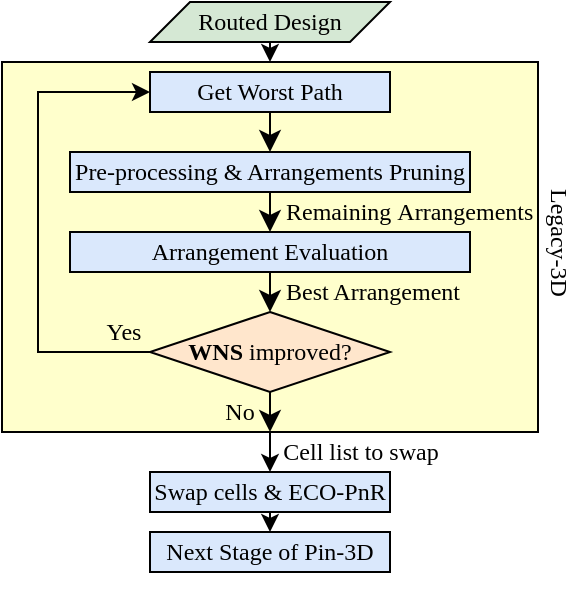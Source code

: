 <mxfile version="24.3.1" type="github" pages="2">
  <diagram name="Page-1" id="XErxERJ1ZHLDVIIJKSSp">
    <mxGraphModel dx="1233" dy="1164" grid="0" gridSize="10" guides="1" tooltips="1" connect="1" arrows="1" fold="1" page="0" pageScale="1" pageWidth="850" pageHeight="1100" background="none" math="0" shadow="0">
      <root>
        <mxCell id="0" />
        <mxCell id="1" parent="0" />
        <mxCell id="jLSsSlZWC7ViVXlGuK6f-1" style="edgeStyle=orthogonalEdgeStyle;rounded=0;orthogonalLoop=1;jettySize=auto;html=1;exitX=0.5;exitY=1;exitDx=0;exitDy=0;entryX=0.5;entryY=0;entryDx=0;entryDy=0;" parent="1" target="jLSsSlZWC7ViVXlGuK6f-22" edge="1">
          <mxGeometry relative="1" as="geometry">
            <mxPoint x="363" y="20" as="sourcePoint" />
          </mxGeometry>
        </mxCell>
        <mxCell id="jLSsSlZWC7ViVXlGuK6f-2" value="" style="rounded=0;whiteSpace=wrap;html=1;fillColor=#FFFFCC;strokeColor=#000000;" parent="1" vertex="1">
          <mxGeometry x="229" y="-165" width="268" height="185" as="geometry" />
        </mxCell>
        <mxCell id="QQOnf1ZI_L-p0ae3JQfT-3" style="edgeStyle=orthogonalEdgeStyle;rounded=0;orthogonalLoop=1;jettySize=auto;html=1;exitX=0.5;exitY=1;exitDx=0;exitDy=0;entryX=0.5;entryY=0;entryDx=0;entryDy=0;" edge="1" parent="1" source="jLSsSlZWC7ViVXlGuK6f-4" target="jLSsSlZWC7ViVXlGuK6f-2">
          <mxGeometry relative="1" as="geometry" />
        </mxCell>
        <mxCell id="jLSsSlZWC7ViVXlGuK6f-4" value="Routed Design" style="shape=parallelogram;perimeter=parallelogramPerimeter;whiteSpace=wrap;html=1;fixedSize=1;fontFamily=Times New Roman;fillColor=#d5e8d4;strokeColor=#000000;" parent="1" vertex="1">
          <mxGeometry x="303" y="-195" width="120" height="20" as="geometry" />
        </mxCell>
        <mxCell id="jLSsSlZWC7ViVXlGuK6f-5" style="edgeStyle=none;curved=1;rounded=0;orthogonalLoop=1;jettySize=auto;html=1;exitX=0.5;exitY=1;exitDx=0;exitDy=0;entryX=0.5;entryY=0;entryDx=0;entryDy=0;fontSize=12;startSize=8;endSize=8;strokeColor=#000000;fontColor=#000000;fillColor=#ffe6cc;" parent="1" source="jLSsSlZWC7ViVXlGuK6f-6" target="jLSsSlZWC7ViVXlGuK6f-8" edge="1">
          <mxGeometry relative="1" as="geometry">
            <mxPoint x="311" y="-133" as="sourcePoint" />
          </mxGeometry>
        </mxCell>
        <mxCell id="jLSsSlZWC7ViVXlGuK6f-6" value="Get Worst Path" style="rounded=0;whiteSpace=wrap;html=1;fontFamily=Times New Roman;fillColor=#dae8fc;strokeColor=#000000;" parent="1" vertex="1">
          <mxGeometry x="303" y="-160" width="120" height="20" as="geometry" />
        </mxCell>
        <mxCell id="jLSsSlZWC7ViVXlGuK6f-7" style="edgeStyle=none;curved=1;rounded=0;orthogonalLoop=1;jettySize=auto;html=1;exitX=0.5;exitY=1;exitDx=0;exitDy=0;entryX=0.5;entryY=0;entryDx=0;entryDy=0;fontSize=12;startSize=8;endSize=8;strokeColor=#000000;fontColor=#000000;fillColor=#ffe6cc;" parent="1" source="jLSsSlZWC7ViVXlGuK6f-8" target="jLSsSlZWC7ViVXlGuK6f-9" edge="1">
          <mxGeometry relative="1" as="geometry" />
        </mxCell>
        <mxCell id="jLSsSlZWC7ViVXlGuK6f-8" value="Pre-processing &amp;amp; Arrangements Pruning" style="rounded=0;whiteSpace=wrap;html=1;fontFamily=Times New Roman;fillColor=#dae8fc;strokeColor=#000000;" parent="1" vertex="1">
          <mxGeometry x="263" y="-120" width="200" height="20" as="geometry" />
        </mxCell>
        <mxCell id="jLSsSlZWC7ViVXlGuK6f-9" value="Arrangement Evaluation" style="rounded=0;whiteSpace=wrap;html=1;fontFamily=Times New Roman;fillColor=#dae8fc;strokeColor=#000000;" parent="1" vertex="1">
          <mxGeometry x="263" y="-80" width="200" height="20" as="geometry" />
        </mxCell>
        <mxCell id="jLSsSlZWC7ViVXlGuK6f-10" style="edgeStyle=none;curved=1;rounded=0;orthogonalLoop=1;jettySize=auto;html=1;exitX=0.5;exitY=1;exitDx=0;exitDy=0;fontSize=12;startSize=8;endSize=8;strokeColor=#000000;fontColor=#000000;fillColor=#ffe6cc;entryX=0.5;entryY=1;entryDx=0;entryDy=0;" parent="1" source="jLSsSlZWC7ViVXlGuK6f-12" edge="1" target="jLSsSlZWC7ViVXlGuK6f-2">
          <mxGeometry relative="1" as="geometry">
            <mxPoint x="311" y="73" as="targetPoint" />
          </mxGeometry>
        </mxCell>
        <mxCell id="QQOnf1ZI_L-p0ae3JQfT-1" style="edgeStyle=orthogonalEdgeStyle;rounded=0;orthogonalLoop=1;jettySize=auto;html=1;exitX=0;exitY=0.5;exitDx=0;exitDy=0;entryX=0;entryY=0.5;entryDx=0;entryDy=0;" edge="1" parent="1" source="jLSsSlZWC7ViVXlGuK6f-12" target="jLSsSlZWC7ViVXlGuK6f-6">
          <mxGeometry relative="1" as="geometry">
            <Array as="points">
              <mxPoint x="247" y="-20" />
              <mxPoint x="247" y="-150" />
            </Array>
          </mxGeometry>
        </mxCell>
        <mxCell id="jLSsSlZWC7ViVXlGuK6f-12" value="&lt;b&gt;WNS&lt;/b&gt; improved?" style="rhombus;whiteSpace=wrap;html=1;fontFamily=Times New Roman;fillColor=#ffe6cc;strokeColor=#000000;" parent="1" vertex="1">
          <mxGeometry x="303" y="-40" width="120" height="40" as="geometry" />
        </mxCell>
        <mxCell id="jLSsSlZWC7ViVXlGuK6f-13" style="edgeStyle=none;curved=1;rounded=0;orthogonalLoop=1;jettySize=auto;html=1;exitX=0.5;exitY=1;exitDx=0;exitDy=0;fontSize=12;startSize=8;endSize=8;strokeColor=#000000;fontColor=#000000;fillColor=#ffe6cc;" parent="1" source="jLSsSlZWC7ViVXlGuK6f-12" target="jLSsSlZWC7ViVXlGuK6f-12" edge="1">
          <mxGeometry relative="1" as="geometry" />
        </mxCell>
        <mxCell id="jLSsSlZWC7ViVXlGuK6f-14" style="edgeStyle=none;curved=1;rounded=0;orthogonalLoop=1;jettySize=auto;html=1;exitX=0.5;exitY=0;exitDx=0;exitDy=0;fontSize=12;startSize=8;endSize=8;strokeColor=#000000;fontColor=#000000;fillColor=#ffe6cc;" parent="1" source="jLSsSlZWC7ViVXlGuK6f-12" target="jLSsSlZWC7ViVXlGuK6f-12" edge="1">
          <mxGeometry relative="1" as="geometry" />
        </mxCell>
        <mxCell id="jLSsSlZWC7ViVXlGuK6f-15" style="edgeStyle=none;curved=1;rounded=0;orthogonalLoop=1;jettySize=auto;html=1;exitX=0.5;exitY=1;exitDx=0;exitDy=0;entryX=0.5;entryY=0;entryDx=0;entryDy=0;fontSize=12;startSize=8;endSize=8;strokeColor=#000000;fontColor=#000000;fillColor=#ffe6cc;" parent="1" source="jLSsSlZWC7ViVXlGuK6f-9" target="jLSsSlZWC7ViVXlGuK6f-12" edge="1">
          <mxGeometry relative="1" as="geometry">
            <mxPoint x="311" as="sourcePoint" />
            <mxPoint x="321" y="-21" as="targetPoint" />
          </mxGeometry>
        </mxCell>
        <mxCell id="jLSsSlZWC7ViVXlGuK6f-16" value="Yes" style="text;html=1;align=center;verticalAlign=middle;whiteSpace=wrap;rounded=0;fontSize=12;fontFamily=Times New Roman;strokeColor=none;fillColor=none;" parent="1" vertex="1">
          <mxGeometry x="280" y="-40" width="20" height="20" as="geometry" />
        </mxCell>
        <mxCell id="jLSsSlZWC7ViVXlGuK6f-17" value="No" style="text;html=1;align=center;verticalAlign=middle;whiteSpace=wrap;rounded=0;fontSize=12;fontFamily=Times New Roman;strokeColor=none;fillColor=none;" parent="1" vertex="1">
          <mxGeometry x="338" width="20" height="20" as="geometry" />
        </mxCell>
        <mxCell id="jLSsSlZWC7ViVXlGuK6f-18" value="&lt;font face=&quot;Times New Roman&quot;&gt;Remaining&amp;nbsp;&lt;/font&gt;&lt;span style=&quot;font-family: &amp;quot;Times New Roman&amp;quot;;&quot;&gt;Arrangements&lt;/span&gt;" style="text;html=1;align=left;verticalAlign=middle;whiteSpace=wrap;rounded=0;" parent="1" vertex="1">
          <mxGeometry x="369" y="-100" width="129" height="20" as="geometry" />
        </mxCell>
        <mxCell id="jLSsSlZWC7ViVXlGuK6f-19" value="&lt;font face=&quot;Times New Roman&quot;&gt;Best Arrangement&lt;/font&gt;" style="text;html=1;align=left;verticalAlign=middle;whiteSpace=wrap;rounded=0;" parent="1" vertex="1">
          <mxGeometry x="369" y="-60" width="94" height="20" as="geometry" />
        </mxCell>
        <mxCell id="jLSsSlZWC7ViVXlGuK6f-20" value="Cell list to swap" style="text;html=1;align=center;verticalAlign=middle;whiteSpace=wrap;rounded=0;fontFamily=Times New Roman;" parent="1" vertex="1">
          <mxGeometry x="363" y="20" width="91" height="20" as="geometry" />
        </mxCell>
        <mxCell id="jLSsSlZWC7ViVXlGuK6f-21" style="edgeStyle=orthogonalEdgeStyle;rounded=0;orthogonalLoop=1;jettySize=auto;html=1;exitX=0.5;exitY=1;exitDx=0;exitDy=0;entryX=0.5;entryY=0;entryDx=0;entryDy=0;" parent="1" source="jLSsSlZWC7ViVXlGuK6f-22" target="jLSsSlZWC7ViVXlGuK6f-23" edge="1">
          <mxGeometry relative="1" as="geometry" />
        </mxCell>
        <mxCell id="jLSsSlZWC7ViVXlGuK6f-22" value="Swap cells &amp;amp; ECO-PnR" style="rounded=0;whiteSpace=wrap;html=1;fontFamily=Times New Roman;fillColor=#dae8fc;strokeColor=#000000;" parent="1" vertex="1">
          <mxGeometry x="303" y="40" width="120" height="20" as="geometry" />
        </mxCell>
        <mxCell id="jLSsSlZWC7ViVXlGuK6f-23" value="Next Stage of Pin-3D" style="rounded=0;whiteSpace=wrap;html=1;fontFamily=Times New Roman;fillColor=#dae8fc;strokeColor=#000000;" parent="1" vertex="1">
          <mxGeometry x="303" y="70" width="120" height="20" as="geometry" />
        </mxCell>
        <mxCell id="jLSsSlZWC7ViVXlGuK6f-24" style="edgeStyle=orthogonalEdgeStyle;rounded=0;orthogonalLoop=1;jettySize=auto;html=1;exitX=0.5;exitY=1;exitDx=0;exitDy=0;" parent="1" source="jLSsSlZWC7ViVXlGuK6f-23" target="jLSsSlZWC7ViVXlGuK6f-23" edge="1">
          <mxGeometry relative="1" as="geometry" />
        </mxCell>
        <mxCell id="38U8CLaRCGRlsHLVBX0J-2" value="&lt;font face=&quot;Times New Roman&quot;&gt;Legacy-3D&lt;/font&gt;" style="text;html=1;align=left;verticalAlign=middle;whiteSpace=wrap;rounded=0;rotation=90;" vertex="1" parent="1">
          <mxGeometry x="476" y="-82.5" width="63" height="20" as="geometry" />
        </mxCell>
      </root>
    </mxGraphModel>
  </diagram>
  <diagram id="l15pQozAcrHHwmY1cU3F" name="Page-2">
    <mxGraphModel dx="1233" dy="1864" grid="1" gridSize="10" guides="1" tooltips="1" connect="1" arrows="1" fold="1" page="1" pageScale="1" pageWidth="850" pageHeight="1100" math="0" shadow="0">
      <root>
        <mxCell id="0" />
        <mxCell id="1" parent="0" />
        <mxCell id="DGBzDqfQjrOENhyIByOy-2" value="" style="rounded=0;whiteSpace=wrap;html=1;fillColor=#FFFFCC;strokeColor=#000000;" vertex="1" parent="1">
          <mxGeometry x="299" y="-430" width="268" height="125" as="geometry" />
        </mxCell>
        <mxCell id="v0jntabk0fBV0LT8dKJ2-19" value="&lt;font face=&quot;Times New Roman&quot;&gt;Best Arrangement&amp;nbsp;&lt;/font&gt;&lt;span style=&quot;font-family: &amp;quot;Times New Roman&amp;quot;;&quot;&gt;Combination&lt;/span&gt;" style="text;html=1;align=left;verticalAlign=middle;whiteSpace=wrap;rounded=0;" vertex="1" parent="1">
          <mxGeometry x="410" y="-325" width="190" height="20" as="geometry" />
        </mxCell>
        <mxCell id="DGBzDqfQjrOENhyIByOy-1" style="edgeStyle=orthogonalEdgeStyle;rounded=0;orthogonalLoop=1;jettySize=auto;html=1;exitX=0.5;exitY=1;exitDx=0;exitDy=0;entryX=0.5;entryY=0;entryDx=0;entryDy=0;" edge="1" parent="1" target="DGBzDqfQjrOENhyIByOy-22">
          <mxGeometry relative="1" as="geometry">
            <mxPoint x="404" y="-305" as="sourcePoint" />
          </mxGeometry>
        </mxCell>
        <mxCell id="DGBzDqfQjrOENhyIByOy-4" value="Routed Design" style="shape=parallelogram;perimeter=parallelogramPerimeter;whiteSpace=wrap;html=1;fixedSize=1;fontFamily=Times New Roman;fillColor=#d5e8d4;strokeColor=#000000;" vertex="1" parent="1">
          <mxGeometry x="344" y="-460" width="120" height="20" as="geometry" />
        </mxCell>
        <mxCell id="DGBzDqfQjrOENhyIByOy-5" style="edgeStyle=none;curved=1;rounded=0;orthogonalLoop=1;jettySize=auto;html=1;exitX=0.5;exitY=1;exitDx=0;exitDy=0;entryX=0.5;entryY=0;entryDx=0;entryDy=0;fontSize=12;startSize=8;endSize=8;strokeColor=#000000;fontColor=#000000;fillColor=#ffe6cc;" edge="1" parent="1" source="DGBzDqfQjrOENhyIByOy-6" target="DGBzDqfQjrOENhyIByOy-8">
          <mxGeometry relative="1" as="geometry">
            <mxPoint x="352" y="-398" as="sourcePoint" />
          </mxGeometry>
        </mxCell>
        <mxCell id="DGBzDqfQjrOENhyIByOy-6" value="Get&lt;i&gt;&lt;b&gt;&amp;nbsp;N&lt;/b&gt;&lt;/i&gt;&amp;nbsp;Worst Path" style="rounded=0;whiteSpace=wrap;html=1;fontFamily=Times New Roman;fillColor=#dae8fc;strokeColor=#000000;" vertex="1" parent="1">
          <mxGeometry x="344" y="-425" width="120" height="20" as="geometry" />
        </mxCell>
        <mxCell id="DGBzDqfQjrOENhyIByOy-7" style="edgeStyle=none;curved=1;rounded=0;orthogonalLoop=1;jettySize=auto;html=1;exitX=0.5;exitY=1;exitDx=0;exitDy=0;entryX=0.5;entryY=0;entryDx=0;entryDy=0;fontSize=12;startSize=8;endSize=8;strokeColor=#000000;fontColor=#000000;fillColor=#ffe6cc;" edge="1" parent="1" source="DGBzDqfQjrOENhyIByOy-8" target="DGBzDqfQjrOENhyIByOy-9">
          <mxGeometry relative="1" as="geometry" />
        </mxCell>
        <mxCell id="DGBzDqfQjrOENhyIByOy-8" value="Pre-processing &amp;amp; Arrangements Pruning" style="rounded=0;whiteSpace=wrap;html=1;fontFamily=Times New Roman;fillColor=#dae8fc;strokeColor=#000000;" vertex="1" parent="1">
          <mxGeometry x="304" y="-385" width="200" height="20" as="geometry" />
        </mxCell>
        <mxCell id="DGBzDqfQjrOENhyIByOy-9" value="Dynamic Programming +&amp;nbsp;&lt;b&gt;LSTM&lt;/b&gt;" style="rounded=0;whiteSpace=wrap;html=1;fontFamily=Times New Roman;fillColor=#dae8fc;strokeColor=#000000;" vertex="1" parent="1">
          <mxGeometry x="304" y="-345" width="200" height="20" as="geometry" />
        </mxCell>
        <mxCell id="DGBzDqfQjrOENhyIByOy-13" style="edgeStyle=none;curved=1;rounded=0;orthogonalLoop=1;jettySize=auto;html=1;exitX=0.5;exitY=1;exitDx=0;exitDy=0;fontSize=12;startSize=8;endSize=8;strokeColor=#000000;fontColor=#000000;fillColor=#ffe6cc;" edge="1" parent="1">
          <mxGeometry relative="1" as="geometry">
            <mxPoint x="404" y="-275" as="sourcePoint" />
            <mxPoint x="404" y="-275" as="targetPoint" />
          </mxGeometry>
        </mxCell>
        <mxCell id="DGBzDqfQjrOENhyIByOy-14" style="edgeStyle=none;curved=1;rounded=0;orthogonalLoop=1;jettySize=auto;html=1;exitX=0.5;exitY=0;exitDx=0;exitDy=0;fontSize=12;startSize=8;endSize=8;strokeColor=#000000;fontColor=#000000;fillColor=#ffe6cc;" edge="1" parent="1">
          <mxGeometry relative="1" as="geometry">
            <mxPoint x="404" y="-305" as="sourcePoint" />
            <mxPoint x="404" y="-305" as="targetPoint" />
          </mxGeometry>
        </mxCell>
        <mxCell id="DGBzDqfQjrOENhyIByOy-18" value="&lt;font face=&quot;Times New Roman&quot;&gt;Remaining&amp;nbsp;&lt;/font&gt;&lt;span style=&quot;font-family: &amp;quot;Times New Roman&amp;quot;;&quot;&gt;Arrangements&lt;/span&gt;" style="text;html=1;align=left;verticalAlign=middle;whiteSpace=wrap;rounded=0;" vertex="1" parent="1">
          <mxGeometry x="410" y="-365" width="129" height="20" as="geometry" />
        </mxCell>
        <mxCell id="DGBzDqfQjrOENhyIByOy-20" value="Cell list to swap" style="text;html=1;align=center;verticalAlign=middle;whiteSpace=wrap;rounded=0;fontFamily=Times New Roman;" vertex="1" parent="1">
          <mxGeometry x="404" y="-305" width="91" height="20" as="geometry" />
        </mxCell>
        <mxCell id="DGBzDqfQjrOENhyIByOy-21" style="edgeStyle=orthogonalEdgeStyle;rounded=0;orthogonalLoop=1;jettySize=auto;html=1;exitX=0.5;exitY=1;exitDx=0;exitDy=0;entryX=0.5;entryY=0;entryDx=0;entryDy=0;" edge="1" parent="1" source="DGBzDqfQjrOENhyIByOy-22" target="DGBzDqfQjrOENhyIByOy-23">
          <mxGeometry relative="1" as="geometry" />
        </mxCell>
        <mxCell id="DGBzDqfQjrOENhyIByOy-22" value="Swap cells &amp;amp; ECO-PnR" style="rounded=0;whiteSpace=wrap;html=1;fontFamily=Times New Roman;fillColor=#dae8fc;strokeColor=#000000;" vertex="1" parent="1">
          <mxGeometry x="344" y="-285" width="120" height="20" as="geometry" />
        </mxCell>
        <mxCell id="DGBzDqfQjrOENhyIByOy-23" value="Next Stage of Pin-3D" style="rounded=0;whiteSpace=wrap;html=1;fontFamily=Times New Roman;fillColor=#dae8fc;strokeColor=#000000;" vertex="1" parent="1">
          <mxGeometry x="344" y="-255" width="120" height="20" as="geometry" />
        </mxCell>
        <mxCell id="DGBzDqfQjrOENhyIByOy-24" style="edgeStyle=orthogonalEdgeStyle;rounded=0;orthogonalLoop=1;jettySize=auto;html=1;exitX=0.5;exitY=1;exitDx=0;exitDy=0;" edge="1" parent="1" source="DGBzDqfQjrOENhyIByOy-23" target="DGBzDqfQjrOENhyIByOy-23">
          <mxGeometry relative="1" as="geometry" />
        </mxCell>
        <mxCell id="DGBzDqfQjrOENhyIByOy-26" style="edgeStyle=none;curved=1;rounded=0;orthogonalLoop=1;jettySize=auto;html=1;exitX=0.5;exitY=1;exitDx=0;exitDy=0;entryX=0.5;entryY=0;entryDx=0;entryDy=0;fontSize=12;startSize=8;endSize=8;strokeColor=#000000;fontColor=#000000;fillColor=#ffe6cc;" edge="1" parent="1">
          <mxGeometry relative="1" as="geometry">
            <mxPoint x="404" y="-325" as="sourcePoint" />
            <mxPoint x="404" y="-305" as="targetPoint" />
          </mxGeometry>
        </mxCell>
        <mxCell id="b2X8deVqjeL8ZvvvtQB--1" style="edgeStyle=orthogonalEdgeStyle;rounded=0;orthogonalLoop=1;jettySize=auto;html=1;exitX=0.5;exitY=1;exitDx=0;exitDy=0;entryX=0.396;entryY=0.007;entryDx=0;entryDy=0;entryPerimeter=0;" edge="1" parent="1" source="DGBzDqfQjrOENhyIByOy-4" target="DGBzDqfQjrOENhyIByOy-2">
          <mxGeometry relative="1" as="geometry" />
        </mxCell>
        <mxCell id="mHlkPV4lpZS78IPRPdAZ-1" value="&lt;font face=&quot;Times New Roman&quot;&gt;Legacy-3D-AI&lt;/font&gt;" style="text;html=1;align=left;verticalAlign=middle;whiteSpace=wrap;rounded=0;rotation=-90;" vertex="1" parent="1">
          <mxGeometry x="247" y="-377.5" width="84" height="20" as="geometry" />
        </mxCell>
      </root>
    </mxGraphModel>
  </diagram>
</mxfile>
